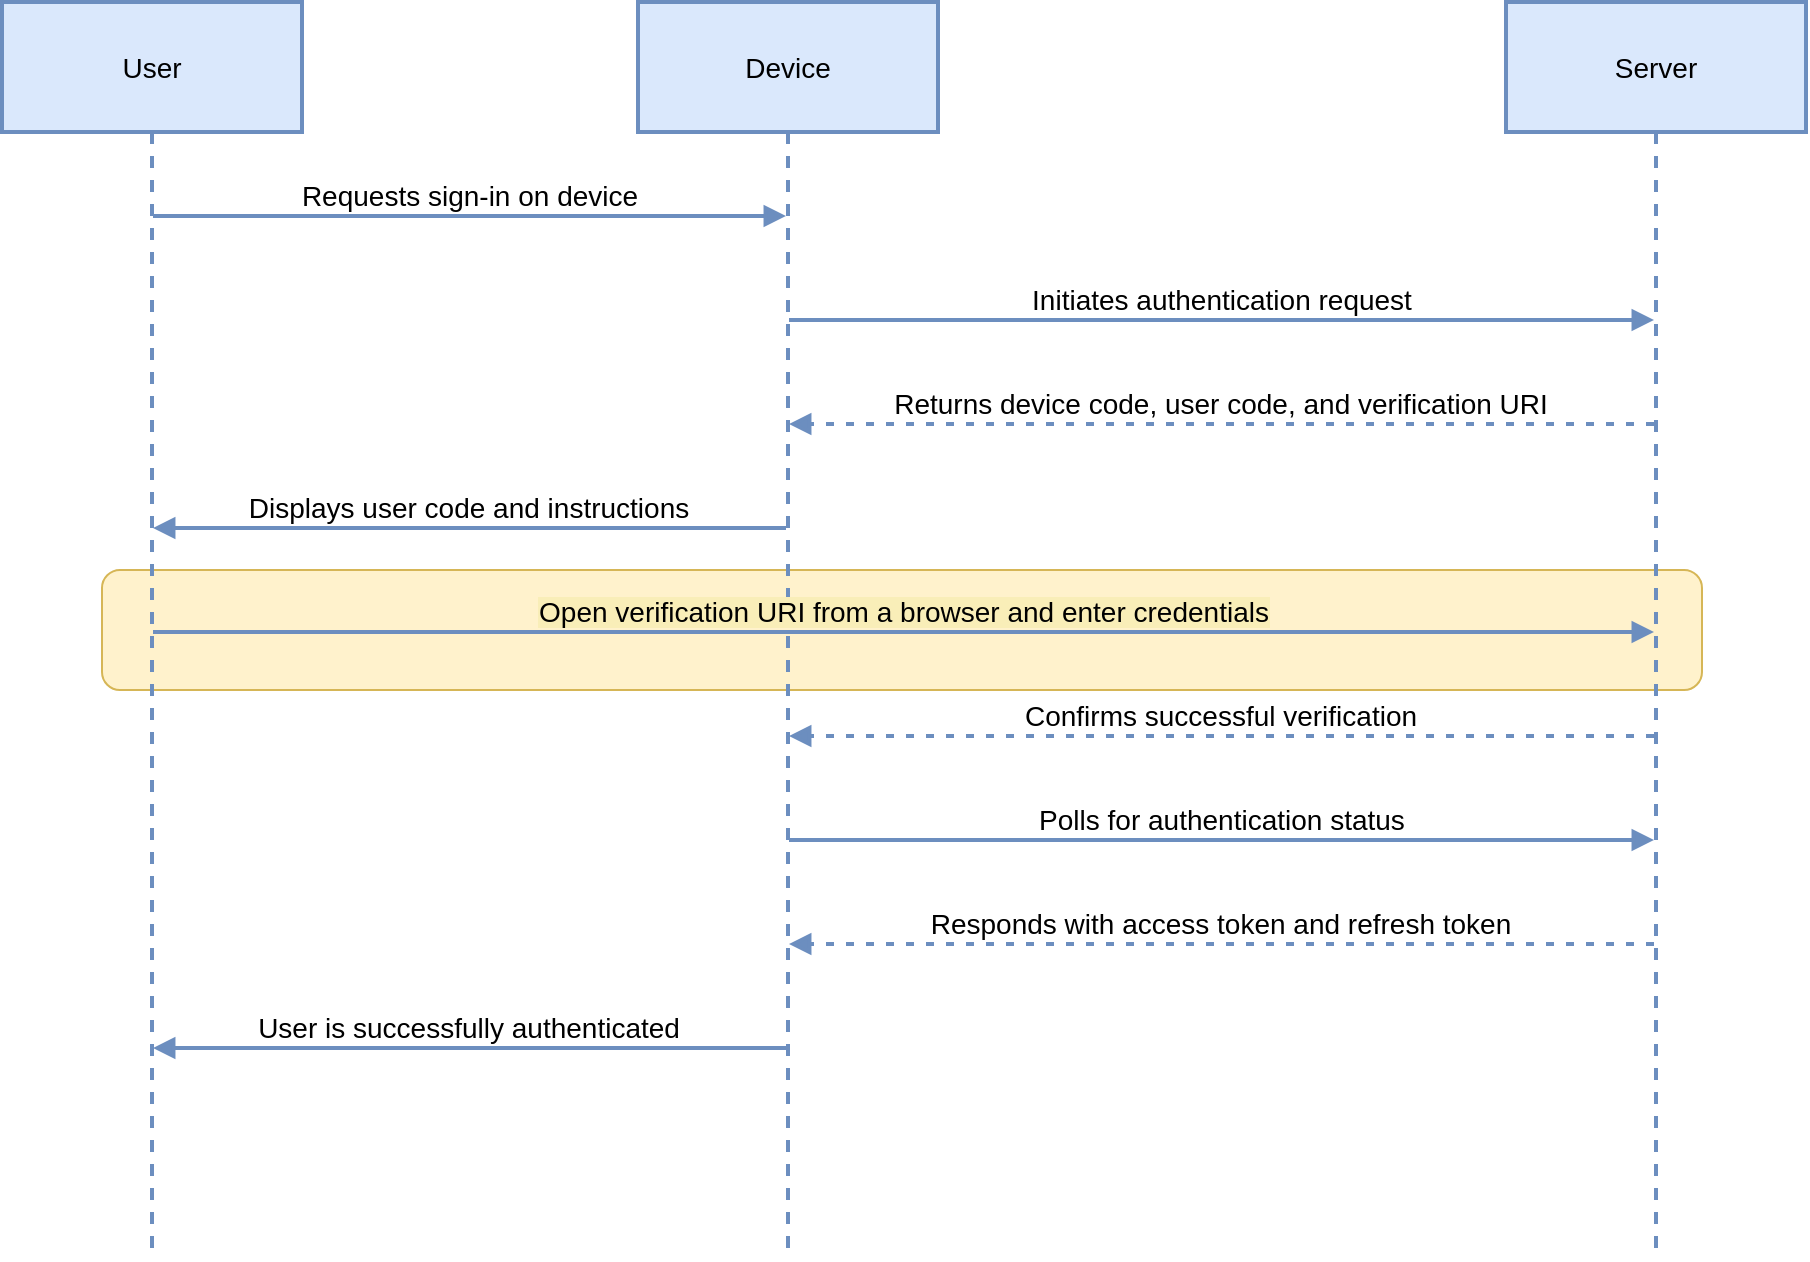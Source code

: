 <mxfile version="26.1.1">
  <diagram name="Page-1" id="yswKqhAES66q-6VYvaye">
    <mxGraphModel dx="1644" dy="1558" grid="1" gridSize="10" guides="1" tooltips="1" connect="1" arrows="1" fold="1" page="1" pageScale="1" pageWidth="850" pageHeight="1100" math="0" shadow="0">
      <root>
        <mxCell id="0" />
        <mxCell id="1" parent="0" />
        <mxCell id="8oaBJq2gjdUC5-Z62pRt-16" value="" style="rounded=1;whiteSpace=wrap;html=1;fillColor=#fff2cc;strokeColor=#d6b656;" vertex="1" parent="1">
          <mxGeometry x="50" y="284" width="800" height="60" as="geometry" />
        </mxCell>
        <mxCell id="2" value="User" style="shape=umlLifeline;perimeter=lifelinePerimeter;whiteSpace=wrap;container=1;dropTarget=0;collapsible=0;recursiveResize=0;outlineConnect=0;portConstraint=eastwest;newEdgeStyle={&quot;edgeStyle&quot;:&quot;elbowEdgeStyle&quot;,&quot;elbow&quot;:&quot;vertical&quot;,&quot;curved&quot;:0,&quot;rounded&quot;:0};size=65;fillColor=#dae8fc;strokeColor=#6c8ebf;strokeWidth=2;fontSize=14;" parent="1" vertex="1">
          <mxGeometry width="150" height="628" as="geometry" />
        </mxCell>
        <mxCell id="3" value="Device" style="shape=umlLifeline;perimeter=lifelinePerimeter;whiteSpace=wrap;container=1;dropTarget=0;collapsible=0;recursiveResize=0;outlineConnect=0;portConstraint=eastwest;newEdgeStyle={&quot;edgeStyle&quot;:&quot;elbowEdgeStyle&quot;,&quot;elbow&quot;:&quot;vertical&quot;,&quot;curved&quot;:0,&quot;rounded&quot;:0};size=65;fillColor=#dae8fc;strokeColor=#6c8ebf;strokeWidth=2;fontSize=14;" parent="1" vertex="1">
          <mxGeometry x="318" width="150" height="628" as="geometry" />
        </mxCell>
        <mxCell id="4" value="Server" style="shape=umlLifeline;perimeter=lifelinePerimeter;whiteSpace=wrap;container=1;dropTarget=0;collapsible=0;recursiveResize=0;outlineConnect=0;portConstraint=eastwest;newEdgeStyle={&quot;edgeStyle&quot;:&quot;elbowEdgeStyle&quot;,&quot;elbow&quot;:&quot;vertical&quot;,&quot;curved&quot;:0,&quot;rounded&quot;:0};size=65;fillColor=#dae8fc;strokeColor=#6c8ebf;strokeWidth=2;fontSize=14;" parent="1" vertex="1">
          <mxGeometry x="752" width="150" height="628" as="geometry" />
        </mxCell>
        <mxCell id="5" value="Requests sign-in on device" style="verticalAlign=bottom;edgeStyle=elbowEdgeStyle;elbow=vertical;curved=0;rounded=0;endArrow=block;fillColor=#dae8fc;strokeColor=#6c8ebf;strokeWidth=2;fontSize=14;" parent="1" source="2" target="3" edge="1">
          <mxGeometry relative="1" as="geometry">
            <Array as="points">
              <mxPoint x="243" y="107" />
            </Array>
          </mxGeometry>
        </mxCell>
        <mxCell id="6" value="Initiates authentication request" style="verticalAlign=bottom;edgeStyle=elbowEdgeStyle;elbow=vertical;curved=0;rounded=0;endArrow=block;fillColor=#dae8fc;strokeColor=#6c8ebf;strokeWidth=2;fontSize=14;" parent="1" source="3" target="4" edge="1">
          <mxGeometry relative="1" as="geometry">
            <Array as="points">
              <mxPoint x="619" y="159" />
            </Array>
          </mxGeometry>
        </mxCell>
        <mxCell id="7" value="Returns device code, user code, and verification URI" style="verticalAlign=bottom;edgeStyle=elbowEdgeStyle;elbow=vertical;curved=0;rounded=0;dashed=1;dashPattern=2 3;endArrow=block;fillColor=#dae8fc;strokeColor=#6c8ebf;strokeWidth=2;fontSize=14;" parent="1" source="4" target="3" edge="1">
          <mxGeometry relative="1" as="geometry">
            <Array as="points">
              <mxPoint x="622" y="211" />
            </Array>
          </mxGeometry>
        </mxCell>
        <mxCell id="8" value="Displays user code and instructions" style="verticalAlign=bottom;edgeStyle=elbowEdgeStyle;elbow=vertical;curved=0;rounded=0;endArrow=block;fillColor=#dae8fc;strokeColor=#6c8ebf;strokeWidth=2;fontSize=14;" parent="1" source="3" target="2" edge="1">
          <mxGeometry relative="1" as="geometry">
            <Array as="points">
              <mxPoint x="246" y="263" />
            </Array>
          </mxGeometry>
        </mxCell>
        <mxCell id="9" value="Open verification URI from a browser and enter credentials" style="verticalAlign=bottom;edgeStyle=elbowEdgeStyle;elbow=vertical;curved=0;rounded=0;endArrow=block;fillColor=#dae8fc;strokeColor=#6c8ebf;strokeWidth=2;fontSize=14;labelBackgroundColor=light-dark(#f9eeb8, #ededed);" parent="1" source="2" target="4" edge="1">
          <mxGeometry relative="1" as="geometry">
            <Array as="points">
              <mxPoint x="460" y="315" />
            </Array>
          </mxGeometry>
        </mxCell>
        <mxCell id="10" value="Confirms successful verification" style="verticalAlign=bottom;edgeStyle=elbowEdgeStyle;elbow=vertical;curved=0;rounded=0;dashed=1;dashPattern=2 3;endArrow=block;fillColor=#dae8fc;strokeColor=#6c8ebf;strokeWidth=2;fontSize=14;" parent="1" source="4" target="3" edge="1">
          <mxGeometry relative="1" as="geometry">
            <Array as="points">
              <mxPoint x="622" y="367" />
            </Array>
          </mxGeometry>
        </mxCell>
        <mxCell id="11" value="Polls for authentication status" style="verticalAlign=bottom;edgeStyle=elbowEdgeStyle;elbow=vertical;curved=0;rounded=0;endArrow=block;fillColor=#dae8fc;strokeColor=#6c8ebf;strokeWidth=2;fontSize=14;" parent="1" source="3" target="4" edge="1">
          <mxGeometry relative="1" as="geometry">
            <Array as="points">
              <mxPoint x="619" y="419" />
            </Array>
          </mxGeometry>
        </mxCell>
        <mxCell id="12" value="Responds with access token and refresh token" style="verticalAlign=bottom;edgeStyle=elbowEdgeStyle;elbow=vertical;curved=0;rounded=0;dashed=1;dashPattern=2 3;endArrow=block;fillColor=#dae8fc;strokeColor=#6c8ebf;strokeWidth=2;fontSize=14;" parent="1" source="4" target="3" edge="1">
          <mxGeometry relative="1" as="geometry">
            <Array as="points">
              <mxPoint x="622" y="471" />
            </Array>
          </mxGeometry>
        </mxCell>
        <mxCell id="13" value="User is successfully authenticated" style="verticalAlign=bottom;edgeStyle=elbowEdgeStyle;elbow=vertical;curved=0;rounded=0;endArrow=block;fillColor=#dae8fc;strokeColor=#6c8ebf;strokeWidth=2;fontSize=14;" parent="1" source="3" target="2" edge="1">
          <mxGeometry relative="1" as="geometry">
            <Array as="points">
              <mxPoint x="246" y="523" />
            </Array>
          </mxGeometry>
        </mxCell>
      </root>
    </mxGraphModel>
  </diagram>
</mxfile>
